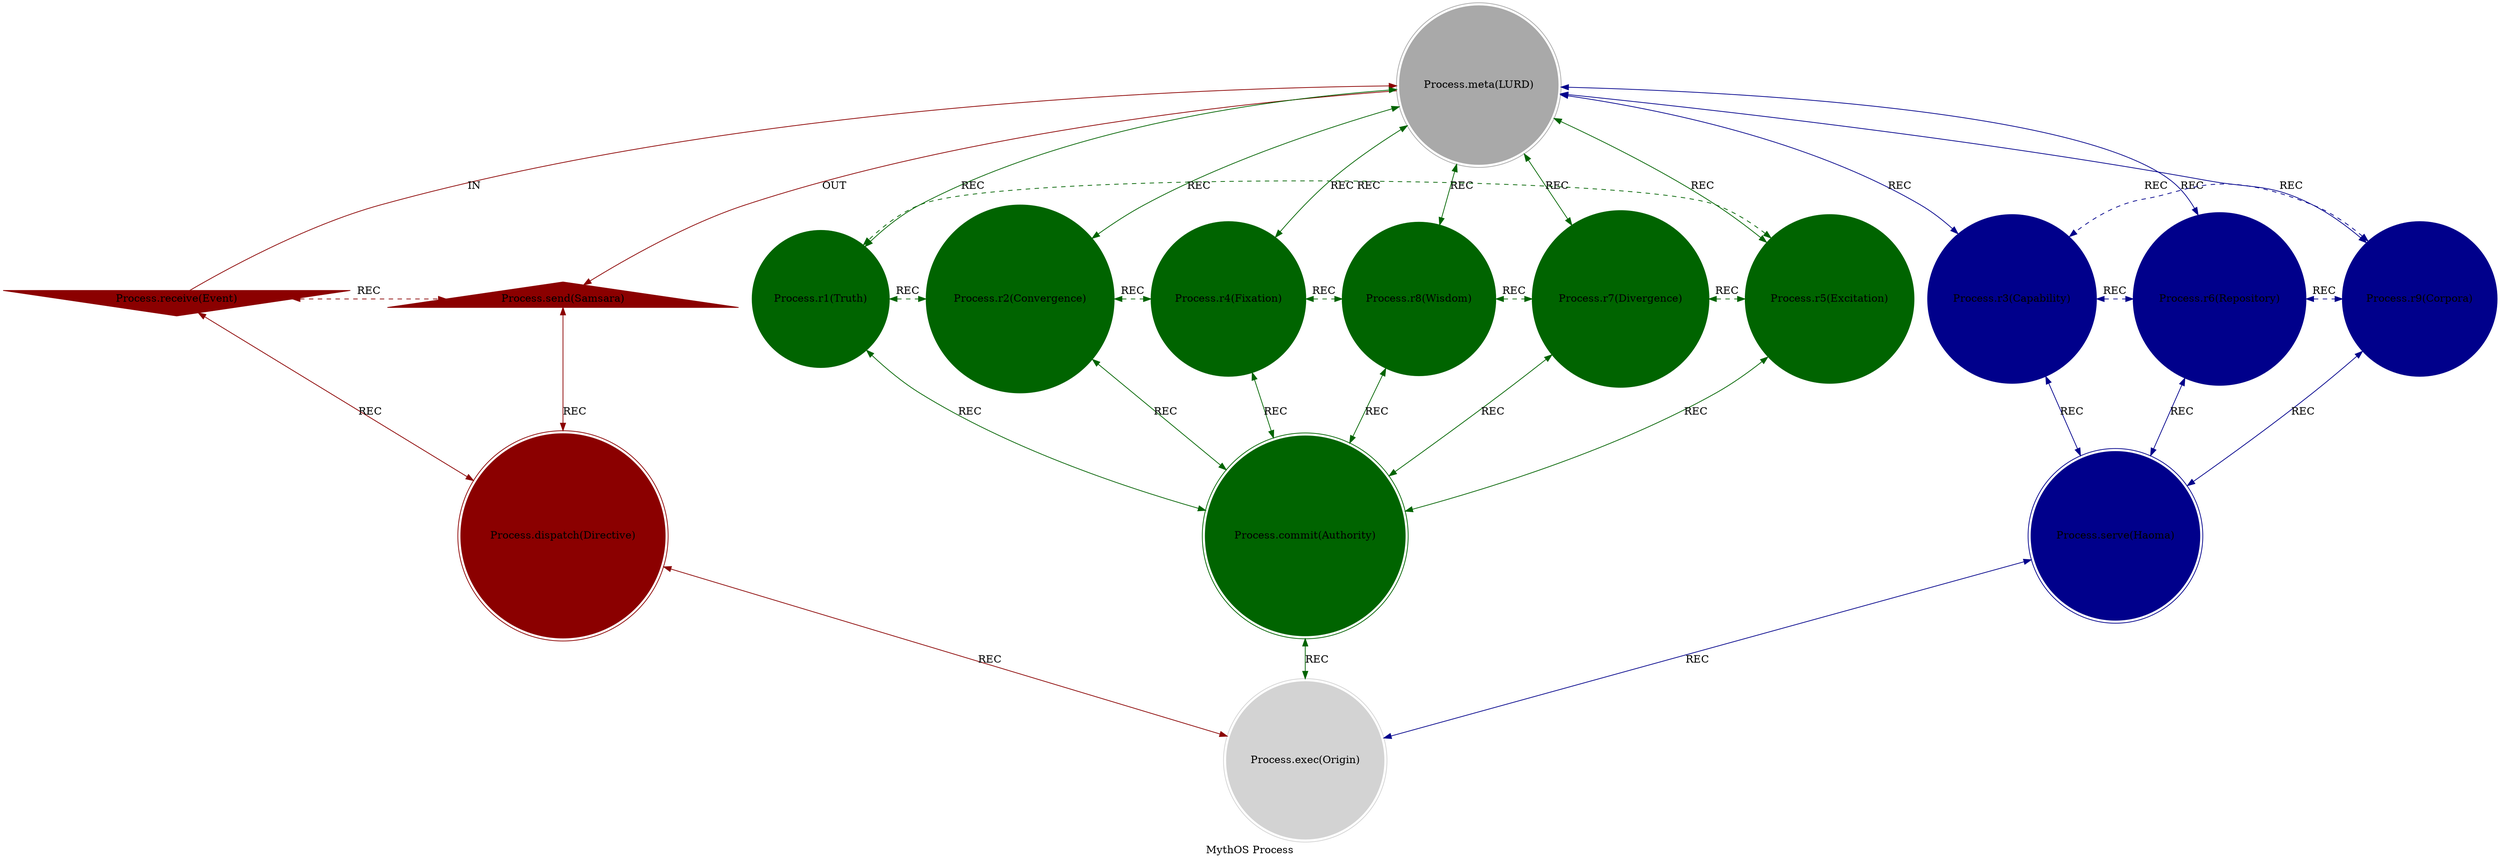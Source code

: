 strict digraph MythOSProcessFactor {
    style = filled;
    color = lightgray;
    node [shape = circle; style = filled;];
    edge [color = darkgray;];
    label = "MythOS Process";
    comment = "{{description}}";
    
    cilang_a_t [label = "Process.receive(Event)";comment = "{{description}}";shape = invtriangle;color = darkred;];
    cilang_0_t [label = "Process.meta(LURD)";comment = "{{description}}";shape = doublecircle;color = darkgray;];
    cilang_b_t [label = "Process.send(Samsara)";comment = "{{description}}";shape = triangle;color = darkred;];
    cilang_1_t [label = "Process.r1(Truth)";comment = "{{description}}";color = darkgreen;];
    cilang_2_t [label = "Process.r2(Convergence)";comment = "{{description}}";color = darkgreen;];
    cilang_4_t [label = "Process.r4(Fixation)";comment = "{{description}}";color = darkgreen;];
    cilang_8_t [label = "Process.r8(Wisdom)";comment = "{{description}}";color = darkgreen;];
    cilang_7_t [label = "Process.r7(Divergence)";comment = "{{description}}";color = darkgreen;];
    cilang_5_t [label = "Process.r5(Excitation)";comment = "{{description}}";color = darkgreen;];
    cilang_3_t [label = "Process.r3(Capability)";comment = "{{description}}";color = darkblue;];
    cilang_6_t [label = "Process.r6(Repository)";comment = "{{description}}";color = darkblue;];
    cilang_9_t [label = "Process.r9(Corpora)";comment = "{{description}}";color = darkblue;];
    cilang_c_t [label = "Process.dispatch(Directive)";comment = "{{description}}";shape = doublecircle;color = darkred;];
    cilang_d_t [label = "Process.commit(Authority)";comment = "{{description}}";shape = doublecircle;color = darkgreen;];
    cilang_e_t [label = "Process.serve(Haoma)";comment = "{{description}}";shape = doublecircle;color = darkblue;];
    cilang_f_t [label = "Process.exec(Origin)";comment = "{{description}}";shape = doublecircle;color = lightgray;];
    
    cilang_a_t -> cilang_0_t [label = "IN"; comment = "{{description}}"; color = darkred; constraint = false;];
    cilang_0_t -> cilang_b_t [label = "OUT"; comment = "{{description}}"; color = darkred;];
    cilang_a_t -> cilang_c_t [label = "REC"; comment = "{{description}}"; color = darkred; dir = both;];
    cilang_b_t -> cilang_c_t [label = "REC"; comment = "{{description}}"; color = darkred; dir = both;];
    cilang_a_t -> cilang_b_t [label = "REC"; comment = "{{description}}"; color = darkred; dir = both; style = dashed; constraint = false;];
    
    cilang_0_t -> cilang_1_t [label = "REC"; comment = "{{description}}"; color = darkgreen; dir = both;];
    cilang_0_t -> cilang_2_t [label = "REC"; comment = "{{description}}"; color = darkgreen; dir = both;];
    cilang_0_t -> cilang_4_t [label = "REC"; comment = "{{description}}"; color = darkgreen; dir = both;];
    cilang_0_t -> cilang_8_t [label = "REC"; comment = "{{description}}"; color = darkgreen; dir = both;];
    cilang_0_t -> cilang_7_t [label = "REC"; comment = "{{description}}"; color = darkgreen; dir = both;];
    cilang_0_t -> cilang_5_t [label = "REC"; comment = "{{description}}"; color = darkgreen; dir = both;];
    
    cilang_1_t -> cilang_2_t [label = "REC"; comment = "{{description}}"; color = darkgreen; dir = both; style = dashed; constraint = false;];
    cilang_2_t -> cilang_4_t [label = "REC"; comment = "{{description}}"; color = darkgreen; dir = both; style = dashed; constraint = false;];
    cilang_4_t -> cilang_8_t [label = "REC"; comment = "{{description}}"; color = darkgreen; dir = both; style = dashed; constraint = false;];
    cilang_8_t -> cilang_7_t [label = "REC"; comment = "{{description}}"; color = darkgreen; dir = both; style = dashed; constraint = false;];
    cilang_7_t -> cilang_5_t [label = "REC"; comment = "{{description}}"; color = darkgreen; dir = both; style = dashed; constraint = false;];
    cilang_5_t -> cilang_1_t [label = "REC"; comment = "{{description}}"; color = darkgreen; dir = both; style = dashed; constraint = false;];
    
    cilang_1_t -> cilang_d_t [label = "REC"; comment = "{{description}}"; color = darkgreen; dir = both;];
    cilang_2_t -> cilang_d_t [label = "REC"; comment = "{{description}}"; color = darkgreen; dir = both;];
    cilang_4_t -> cilang_d_t [label = "REC"; comment = "{{description}}"; color = darkgreen; dir = both;];
    cilang_8_t -> cilang_d_t [label = "REC"; comment = "{{description}}"; color = darkgreen; dir = both;];
    cilang_7_t -> cilang_d_t [label = "REC"; comment = "{{description}}"; color = darkgreen; dir = both;];
    cilang_5_t -> cilang_d_t [label = "REC"; comment = "{{description}}"; color = darkgreen; dir = both;];
    
    cilang_0_t -> cilang_3_t [label = "REC"; comment = "{{description}}"; color = darkblue; dir = both;];
    cilang_0_t -> cilang_6_t [label = "REC"; comment = "{{description}}"; color = darkblue; dir = both;];
    cilang_0_t -> cilang_9_t [label = "REC"; comment = "{{description}}"; color = darkblue; dir = both;];
    
    cilang_3_t -> cilang_e_t [label = "REC"; comment = "{{description}}"; color = darkblue; dir = both;];
    cilang_6_t -> cilang_e_t [label = "REC"; comment = "{{description}}"; color = darkblue; dir = both;];
    cilang_9_t -> cilang_e_t [label = "REC"; comment = "{{description}}"; color = darkblue; dir = both;];
    
    cilang_3_t -> cilang_6_t [label = "REC"; comment = "{{description}}"; color = darkblue; dir = both; style = dashed; constraint = false;];
    cilang_6_t -> cilang_9_t [label = "REC"; comment = "{{description}}"; color = darkblue; dir = both; style = dashed; constraint = false;];
    cilang_9_t -> cilang_3_t [label = "REC"; comment = "{{description}}"; color = darkblue; dir = both; style = dashed; constraint = false;];
    
    cilang_c_t -> cilang_f_t [label = "REC"; comment = "{{description}}"; color = darkred; dir = both;];
    cilang_d_t -> cilang_f_t [label = "REC"; comment = "{{description}}"; color = darkgreen; dir = both;];
    cilang_e_t -> cilang_f_t [label = "REC"; comment = "{{description}}"; color = darkblue; dir = both;];
}